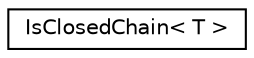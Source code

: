digraph "Graphical Class Hierarchy"
{
 // LATEX_PDF_SIZE
  edge [fontname="Helvetica",fontsize="10",labelfontname="Helvetica",labelfontsize="10"];
  node [fontname="Helvetica",fontsize="10",shape=record];
  rankdir="LR";
  Node0 [label="IsClosedChain\< T \>",height=0.2,width=0.4,color="black", fillcolor="white", style="filled",URL="$structIsClosedChain.html",tooltip="TODO."];
}
